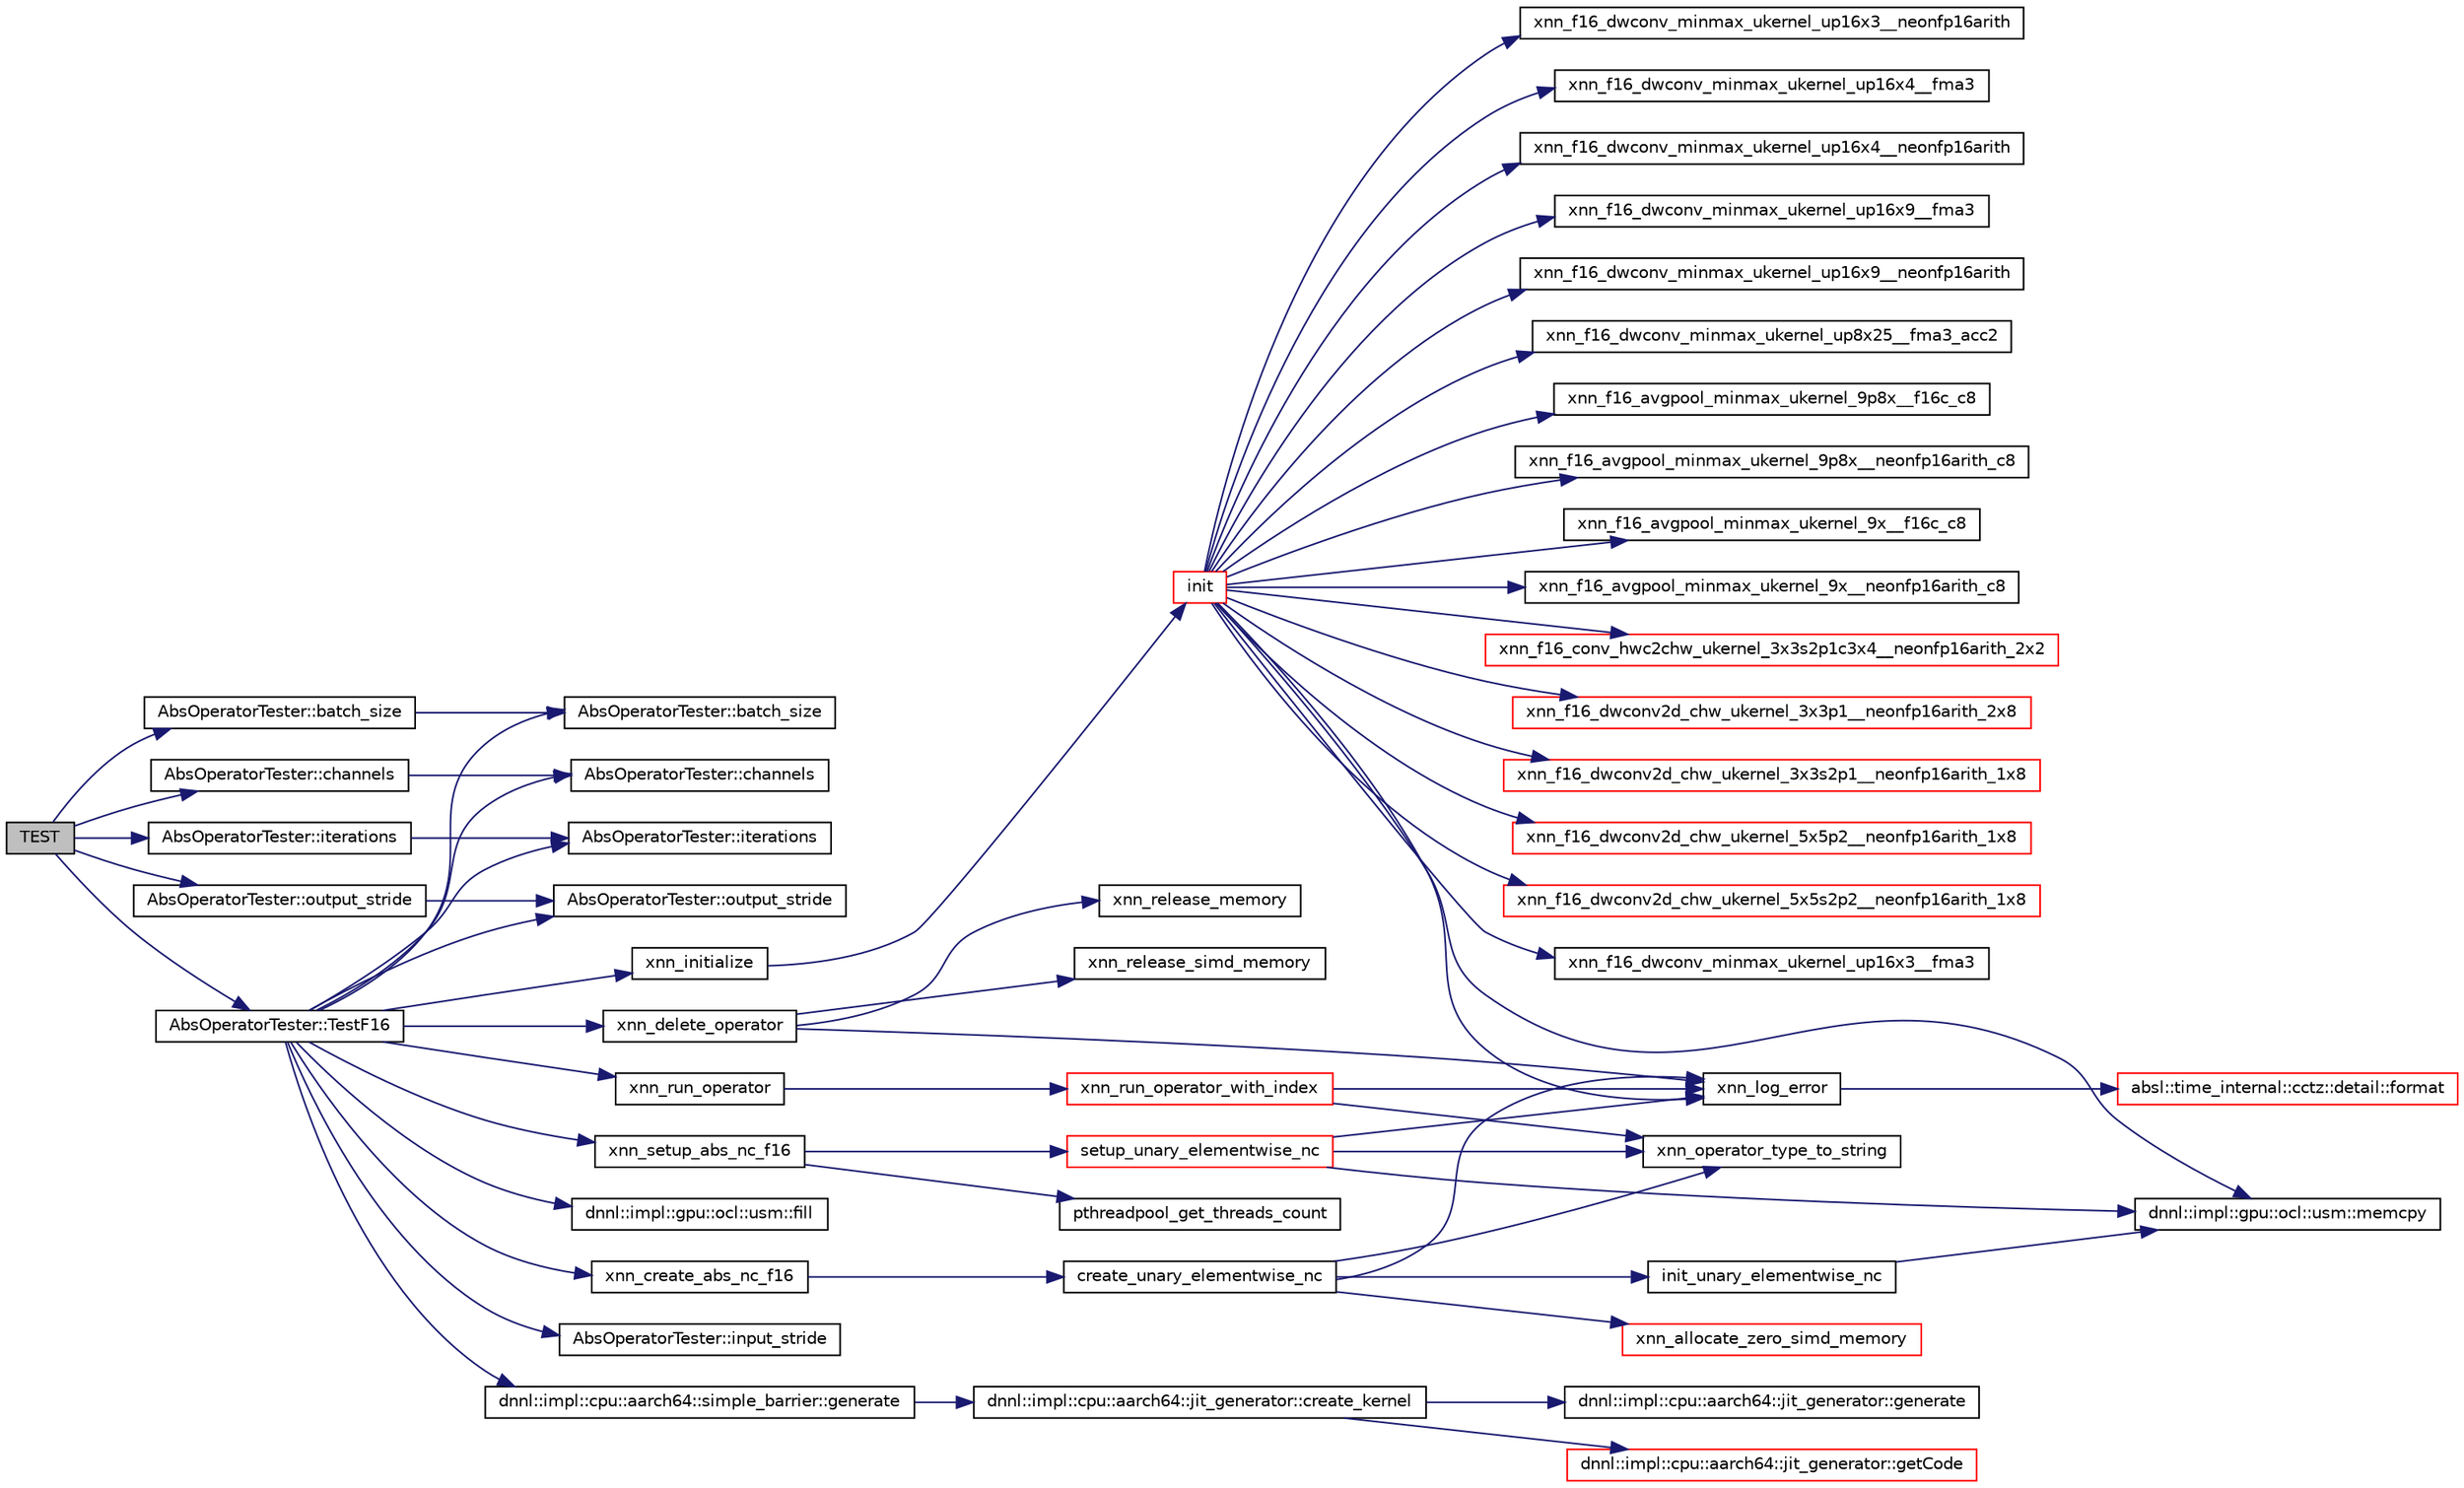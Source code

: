 digraph "TEST"
{
 // LATEX_PDF_SIZE
  edge [fontname="Helvetica",fontsize="10",labelfontname="Helvetica",labelfontsize="10"];
  node [fontname="Helvetica",fontsize="10",shape=record];
  rankdir="LR";
  Node1 [label="TEST",height=0.2,width=0.4,color="black", fillcolor="grey75", style="filled", fontcolor="black",tooltip=" "];
  Node1 -> Node2 [color="midnightblue",fontsize="10",style="solid",fontname="Helvetica"];
  Node2 [label="AbsOperatorTester::batch_size",height=0.2,width=0.4,color="black", fillcolor="white", style="filled",URL="$classAbsOperatorTester.html#ac2de286372e7e3da1b2e11535f355c5a",tooltip=" "];
  Node2 -> Node3 [color="midnightblue",fontsize="10",style="solid",fontname="Helvetica"];
  Node3 [label="AbsOperatorTester::batch_size",height=0.2,width=0.4,color="black", fillcolor="white", style="filled",URL="$classAbsOperatorTester.html#a223f401c58e8268cabea5e81438030c9",tooltip=" "];
  Node1 -> Node4 [color="midnightblue",fontsize="10",style="solid",fontname="Helvetica"];
  Node4 [label="AbsOperatorTester::channels",height=0.2,width=0.4,color="black", fillcolor="white", style="filled",URL="$classAbsOperatorTester.html#a8faaf7adedca1b2c9984c9669c629472",tooltip=" "];
  Node4 -> Node5 [color="midnightblue",fontsize="10",style="solid",fontname="Helvetica"];
  Node5 [label="AbsOperatorTester::channels",height=0.2,width=0.4,color="black", fillcolor="white", style="filled",URL="$classAbsOperatorTester.html#abf09c179f92af205948ac8c191a66b8e",tooltip=" "];
  Node1 -> Node6 [color="midnightblue",fontsize="10",style="solid",fontname="Helvetica"];
  Node6 [label="AbsOperatorTester::iterations",height=0.2,width=0.4,color="black", fillcolor="white", style="filled",URL="$classAbsOperatorTester.html#a17479eeb9083ac6d7d18dd0e4058d147",tooltip=" "];
  Node6 -> Node7 [color="midnightblue",fontsize="10",style="solid",fontname="Helvetica"];
  Node7 [label="AbsOperatorTester::iterations",height=0.2,width=0.4,color="black", fillcolor="white", style="filled",URL="$classAbsOperatorTester.html#aea2a7cae8659ab6a398520aa45c89141",tooltip=" "];
  Node1 -> Node8 [color="midnightblue",fontsize="10",style="solid",fontname="Helvetica"];
  Node8 [label="AbsOperatorTester::output_stride",height=0.2,width=0.4,color="black", fillcolor="white", style="filled",URL="$classAbsOperatorTester.html#a7808833fac83c9f15cd055ed5bbe9374",tooltip=" "];
  Node8 -> Node9 [color="midnightblue",fontsize="10",style="solid",fontname="Helvetica"];
  Node9 [label="AbsOperatorTester::output_stride",height=0.2,width=0.4,color="black", fillcolor="white", style="filled",URL="$classAbsOperatorTester.html#a626460611f9be0173152c17c86a8d6a5",tooltip=" "];
  Node1 -> Node10 [color="midnightblue",fontsize="10",style="solid",fontname="Helvetica"];
  Node10 [label="AbsOperatorTester::TestF16",height=0.2,width=0.4,color="black", fillcolor="white", style="filled",URL="$classAbsOperatorTester.html#ac43f362c992beb4737ff22f31fa419f7",tooltip=" "];
  Node10 -> Node3 [color="midnightblue",fontsize="10",style="solid",fontname="Helvetica"];
  Node10 -> Node5 [color="midnightblue",fontsize="10",style="solid",fontname="Helvetica"];
  Node10 -> Node11 [color="midnightblue",fontsize="10",style="solid",fontname="Helvetica"];
  Node11 [label="dnnl::impl::gpu::ocl::usm::fill",height=0.2,width=0.4,color="black", fillcolor="white", style="filled",URL="$namespacednnl_1_1impl_1_1gpu_1_1ocl_1_1usm.html#a11871596d20ff4d32f2be6e3c89bdea0",tooltip=" "];
  Node10 -> Node12 [color="midnightblue",fontsize="10",style="solid",fontname="Helvetica"];
  Node12 [label="dnnl::impl::cpu::aarch64::simple_barrier::generate",height=0.2,width=0.4,color="black", fillcolor="white", style="filled",URL="$namespacednnl_1_1impl_1_1cpu_1_1aarch64_1_1simple__barrier.html#a2b963cb886d12449b215298674d91b81",tooltip=" "];
  Node12 -> Node13 [color="midnightblue",fontsize="10",style="solid",fontname="Helvetica"];
  Node13 [label="dnnl::impl::cpu::aarch64::jit_generator::create_kernel",height=0.2,width=0.4,color="black", fillcolor="white", style="filled",URL="$classdnnl_1_1impl_1_1cpu_1_1aarch64_1_1jit__generator.html#a4392381fcf868b2b6c657bf2b7d05562",tooltip=" "];
  Node13 -> Node14 [color="midnightblue",fontsize="10",style="solid",fontname="Helvetica"];
  Node14 [label="dnnl::impl::cpu::aarch64::jit_generator::generate",height=0.2,width=0.4,color="black", fillcolor="white", style="filled",URL="$classdnnl_1_1impl_1_1cpu_1_1aarch64_1_1jit__generator.html#a272187e200b016563422bf42a692a8b4",tooltip=" "];
  Node13 -> Node15 [color="midnightblue",fontsize="10",style="solid",fontname="Helvetica"];
  Node15 [label="dnnl::impl::cpu::aarch64::jit_generator::getCode",height=0.2,width=0.4,color="red", fillcolor="white", style="filled",URL="$classdnnl_1_1impl_1_1cpu_1_1aarch64_1_1jit__generator.html#ae3b6c6e3327d39226e7544042835fd8f",tooltip=" "];
  Node10 -> Node35 [color="midnightblue",fontsize="10",style="solid",fontname="Helvetica"];
  Node35 [label="AbsOperatorTester::input_stride",height=0.2,width=0.4,color="black", fillcolor="white", style="filled",URL="$classAbsOperatorTester.html#ab657dcc72e2ffdc2ecb0e07d0aa45540",tooltip=" "];
  Node10 -> Node7 [color="midnightblue",fontsize="10",style="solid",fontname="Helvetica"];
  Node10 -> Node9 [color="midnightblue",fontsize="10",style="solid",fontname="Helvetica"];
  Node10 -> Node36 [color="midnightblue",fontsize="10",style="solid",fontname="Helvetica"];
  Node36 [label="xnn_create_abs_nc_f16",height=0.2,width=0.4,color="black", fillcolor="white", style="filled",URL="$xnnpack_8h.html#a4fa0f1f90ecd88d40f22c18a616b6cea",tooltip=" "];
  Node36 -> Node37 [color="midnightblue",fontsize="10",style="solid",fontname="Helvetica"];
  Node37 [label="create_unary_elementwise_nc",height=0.2,width=0.4,color="black", fillcolor="white", style="filled",URL="$unary-elementwise-nc_8c.html#a08ef96290706e261d9446f5d1a0160d9",tooltip=" "];
  Node37 -> Node38 [color="midnightblue",fontsize="10",style="solid",fontname="Helvetica"];
  Node38 [label="init_unary_elementwise_nc",height=0.2,width=0.4,color="black", fillcolor="white", style="filled",URL="$unary-elementwise-nc_8c.html#a18ff3ac046b877865d61883a88257c76",tooltip=" "];
  Node38 -> Node39 [color="midnightblue",fontsize="10",style="solid",fontname="Helvetica"];
  Node39 [label="dnnl::impl::gpu::ocl::usm::memcpy",height=0.2,width=0.4,color="black", fillcolor="white", style="filled",URL="$namespacednnl_1_1impl_1_1gpu_1_1ocl_1_1usm.html#a7e60e91085b5c34b10c8b61a0997116f",tooltip=" "];
  Node37 -> Node40 [color="midnightblue",fontsize="10",style="solid",fontname="Helvetica"];
  Node40 [label="xnn_allocate_zero_simd_memory",height=0.2,width=0.4,color="red", fillcolor="white", style="filled",URL="$external_2XNNPACK_2src_2xnnpack_2allocator_8h.html#a99828d566c3b47c10f7bd68204871b1e",tooltip=" "];
  Node37 -> Node42 [color="midnightblue",fontsize="10",style="solid",fontname="Helvetica"];
  Node42 [label="xnn_log_error",height=0.2,width=0.4,color="black", fillcolor="white", style="filled",URL="$external_2XNNPACK_2src_2xnnpack_2log_8h.html#ab563378b3fca8217ea8e822463ea9e5f",tooltip=" "];
  Node42 -> Node43 [color="midnightblue",fontsize="10",style="solid",fontname="Helvetica"];
  Node43 [label="absl::time_internal::cctz::detail::format",height=0.2,width=0.4,color="red", fillcolor="white", style="filled",URL="$namespaceabsl_1_1time__internal_1_1cctz_1_1detail.html#ae80be8cbcab89d8a93c0e31b05ceeeb3",tooltip=" "];
  Node37 -> Node70 [color="midnightblue",fontsize="10",style="solid",fontname="Helvetica"];
  Node70 [label="xnn_operator_type_to_string",height=0.2,width=0.4,color="black", fillcolor="white", style="filled",URL="$operator-strings_8c.html#ac52f9ba93d9a250829b464ed1b629dd1",tooltip=" "];
  Node10 -> Node71 [color="midnightblue",fontsize="10",style="solid",fontname="Helvetica"];
  Node71 [label="xnn_delete_operator",height=0.2,width=0.4,color="black", fillcolor="white", style="filled",URL="$xnnpack_8h.html#ae7df396198ad13db5e693c069dc94c61",tooltip=" "];
  Node71 -> Node42 [color="midnightblue",fontsize="10",style="solid",fontname="Helvetica"];
  Node71 -> Node72 [color="midnightblue",fontsize="10",style="solid",fontname="Helvetica"];
  Node72 [label="xnn_release_memory",height=0.2,width=0.4,color="black", fillcolor="white", style="filled",URL="$external_2XNNPACK_2src_2xnnpack_2allocator_8h.html#ab7a8985e7900ccab00d6d84f9769a522",tooltip=" "];
  Node71 -> Node73 [color="midnightblue",fontsize="10",style="solid",fontname="Helvetica"];
  Node73 [label="xnn_release_simd_memory",height=0.2,width=0.4,color="black", fillcolor="white", style="filled",URL="$external_2XNNPACK_2src_2xnnpack_2allocator_8h.html#af4b5f81040ef54b8852c5967a0eb5b5c",tooltip=" "];
  Node10 -> Node74 [color="midnightblue",fontsize="10",style="solid",fontname="Helvetica"];
  Node74 [label="xnn_initialize",height=0.2,width=0.4,color="black", fillcolor="white", style="filled",URL="$xnnpack_8h.html#aa3a272dad268640d1ad36e381dbfc48a",tooltip=" "];
  Node74 -> Node75 [color="midnightblue",fontsize="10",style="solid",fontname="Helvetica"];
  Node75 [label="init",height=0.2,width=0.4,color="red", fillcolor="white", style="filled",URL="$init_8c.html#a17fb021b480a1f220d2579807fa2e398",tooltip=" "];
  Node75 -> Node39 [color="midnightblue",fontsize="10",style="solid",fontname="Helvetica"];
  Node75 -> Node76 [color="midnightblue",fontsize="10",style="solid",fontname="Helvetica"];
  Node76 [label="xnn_f16_avgpool_minmax_ukernel_9p8x__f16c_c8",height=0.2,width=0.4,color="black", fillcolor="white", style="filled",URL="$amalgam_2f16c_8c.html#ae5a31630b49f1dcc8c58868f294d2623",tooltip=" "];
  Node75 -> Node77 [color="midnightblue",fontsize="10",style="solid",fontname="Helvetica"];
  Node77 [label="xnn_f16_avgpool_minmax_ukernel_9p8x__neonfp16arith_c8",height=0.2,width=0.4,color="black", fillcolor="white", style="filled",URL="$f16-avgpool_29p8x-minmax-neonfp16arith-c8_8c.html#a3b6b9d30bd4af3d9be6b8791425c98e4",tooltip=" "];
  Node75 -> Node78 [color="midnightblue",fontsize="10",style="solid",fontname="Helvetica"];
  Node78 [label="xnn_f16_avgpool_minmax_ukernel_9x__f16c_c8",height=0.2,width=0.4,color="black", fillcolor="white", style="filled",URL="$amalgam_2f16c_8c.html#a7a2d6a8071c8a9269dd7671a15900526",tooltip=" "];
  Node75 -> Node79 [color="midnightblue",fontsize="10",style="solid",fontname="Helvetica"];
  Node79 [label="xnn_f16_avgpool_minmax_ukernel_9x__neonfp16arith_c8",height=0.2,width=0.4,color="black", fillcolor="white", style="filled",URL="$f16-avgpool_29x-minmax-neonfp16arith-c8_8c.html#acc9c781604491eee924707892bb4ace6",tooltip=" "];
  Node75 -> Node80 [color="midnightblue",fontsize="10",style="solid",fontname="Helvetica"];
  Node80 [label="xnn_f16_conv_hwc2chw_ukernel_3x3s2p1c3x4__neonfp16arith_2x2",height=0.2,width=0.4,color="red", fillcolor="white", style="filled",URL="$3x3s2p1c3x4-neonfp16arith-2x2_8c.html#a113f4a4176fad0cfbf5e4ad5f0124244",tooltip=" "];
  Node75 -> Node84 [color="midnightblue",fontsize="10",style="solid",fontname="Helvetica"];
  Node84 [label="xnn_f16_dwconv2d_chw_ukernel_3x3p1__neonfp16arith_2x8",height=0.2,width=0.4,color="red", fillcolor="white", style="filled",URL="$3x3p1-minmax-neonfp16arith-2x8_8c.html#aa583b7a88b95c0e7a932ef63a28b7366",tooltip=" "];
  Node75 -> Node86 [color="midnightblue",fontsize="10",style="solid",fontname="Helvetica"];
  Node86 [label="xnn_f16_dwconv2d_chw_ukernel_3x3s2p1__neonfp16arith_1x8",height=0.2,width=0.4,color="red", fillcolor="white", style="filled",URL="$3x3s2p1-minmax-neonfp16arith-1x8_8c.html#afbcf2f3dcd25a992c54459647b2c75ba",tooltip=" "];
  Node75 -> Node87 [color="midnightblue",fontsize="10",style="solid",fontname="Helvetica"];
  Node87 [label="xnn_f16_dwconv2d_chw_ukernel_5x5p2__neonfp16arith_1x8",height=0.2,width=0.4,color="red", fillcolor="white", style="filled",URL="$5x5p2-minmax-neonfp16arith-1x8_8c.html#afe356f7be0c57c0a5c90d91412c0ca85",tooltip=" "];
  Node75 -> Node88 [color="midnightblue",fontsize="10",style="solid",fontname="Helvetica"];
  Node88 [label="xnn_f16_dwconv2d_chw_ukernel_5x5s2p2__neonfp16arith_1x8",height=0.2,width=0.4,color="red", fillcolor="white", style="filled",URL="$5x5s2p2-minmax-neonfp16arith-1x8_8c.html#a48b49742cbd8e7df9be7c37a5b81b0b7",tooltip=" "];
  Node75 -> Node89 [color="midnightblue",fontsize="10",style="solid",fontname="Helvetica"];
  Node89 [label="xnn_f16_dwconv_minmax_ukernel_up16x3__fma3",height=0.2,width=0.4,color="black", fillcolor="white", style="filled",URL="$fma3_8c.html#a1d558de473a9f9598b59d0cb36ad118f",tooltip=" "];
  Node75 -> Node90 [color="midnightblue",fontsize="10",style="solid",fontname="Helvetica"];
  Node90 [label="xnn_f16_dwconv_minmax_ukernel_up16x3__neonfp16arith",height=0.2,width=0.4,color="black", fillcolor="white", style="filled",URL="$up16x3-minmax-neonfp16arith_8c.html#ae1a25c535b7fb7bad476242a768c6da3",tooltip=" "];
  Node75 -> Node91 [color="midnightblue",fontsize="10",style="solid",fontname="Helvetica"];
  Node91 [label="xnn_f16_dwconv_minmax_ukernel_up16x4__fma3",height=0.2,width=0.4,color="black", fillcolor="white", style="filled",URL="$fma3_8c.html#a8af6698b73fad25a4033c499cdddb27c",tooltip=" "];
  Node75 -> Node92 [color="midnightblue",fontsize="10",style="solid",fontname="Helvetica"];
  Node92 [label="xnn_f16_dwconv_minmax_ukernel_up16x4__neonfp16arith",height=0.2,width=0.4,color="black", fillcolor="white", style="filled",URL="$up16x4-minmax-neonfp16arith_8c.html#aae74c78081dc34666e015e3b96535559",tooltip=" "];
  Node75 -> Node93 [color="midnightblue",fontsize="10",style="solid",fontname="Helvetica"];
  Node93 [label="xnn_f16_dwconv_minmax_ukernel_up16x9__fma3",height=0.2,width=0.4,color="black", fillcolor="white", style="filled",URL="$fma3_8c.html#a08050ccef9a833ae43b717e8bccd6696",tooltip=" "];
  Node75 -> Node94 [color="midnightblue",fontsize="10",style="solid",fontname="Helvetica"];
  Node94 [label="xnn_f16_dwconv_minmax_ukernel_up16x9__neonfp16arith",height=0.2,width=0.4,color="black", fillcolor="white", style="filled",URL="$up16x9-minmax-neonfp16arith_8c.html#ac526525ecb468e4341c47d204264329b",tooltip=" "];
  Node75 -> Node95 [color="midnightblue",fontsize="10",style="solid",fontname="Helvetica"];
  Node95 [label="xnn_f16_dwconv_minmax_ukernel_up8x25__fma3_acc2",height=0.2,width=0.4,color="black", fillcolor="white", style="filled",URL="$fma3_8c.html#acf95a08c22882fcb45d02483bd875e70",tooltip=" "];
  Node75 -> Node42 [color="midnightblue",fontsize="10",style="solid",fontname="Helvetica"];
  Node10 -> Node1436 [color="midnightblue",fontsize="10",style="solid",fontname="Helvetica"];
  Node1436 [label="xnn_run_operator",height=0.2,width=0.4,color="black", fillcolor="white", style="filled",URL="$xnnpack_8h.html#a06669b4a8c20eacf06acd5c8fc2ef2df",tooltip=" "];
  Node1436 -> Node1437 [color="midnightblue",fontsize="10",style="solid",fontname="Helvetica"];
  Node1437 [label="xnn_run_operator_with_index",height=0.2,width=0.4,color="red", fillcolor="white", style="filled",URL="$operator-run_8c.html#a6aec85570516f126345616c8795082de",tooltip=" "];
  Node1437 -> Node42 [color="midnightblue",fontsize="10",style="solid",fontname="Helvetica"];
  Node1437 -> Node70 [color="midnightblue",fontsize="10",style="solid",fontname="Helvetica"];
  Node10 -> Node1496 [color="midnightblue",fontsize="10",style="solid",fontname="Helvetica"];
  Node1496 [label="xnn_setup_abs_nc_f16",height=0.2,width=0.4,color="black", fillcolor="white", style="filled",URL="$xnnpack_8h.html#a6601d2ae6e17522d9526739e9b2e0fee",tooltip=" "];
  Node1496 -> Node1466 [color="midnightblue",fontsize="10",style="solid",fontname="Helvetica"];
  Node1466 [label="pthreadpool_get_threads_count",height=0.2,width=0.4,color="black", fillcolor="white", style="filled",URL="$pthreadpool_8h.html#a58c69deb56d2bce03b35696b94382b85",tooltip=" "];
  Node1496 -> Node1497 [color="midnightblue",fontsize="10",style="solid",fontname="Helvetica"];
  Node1497 [label="setup_unary_elementwise_nc",height=0.2,width=0.4,color="red", fillcolor="white", style="filled",URL="$unary-elementwise-nc_8c.html#a501b186e0fa1da35a6020be06caa84ca",tooltip=" "];
  Node1497 -> Node39 [color="midnightblue",fontsize="10",style="solid",fontname="Helvetica"];
  Node1497 -> Node42 [color="midnightblue",fontsize="10",style="solid",fontname="Helvetica"];
  Node1497 -> Node70 [color="midnightblue",fontsize="10",style="solid",fontname="Helvetica"];
}
